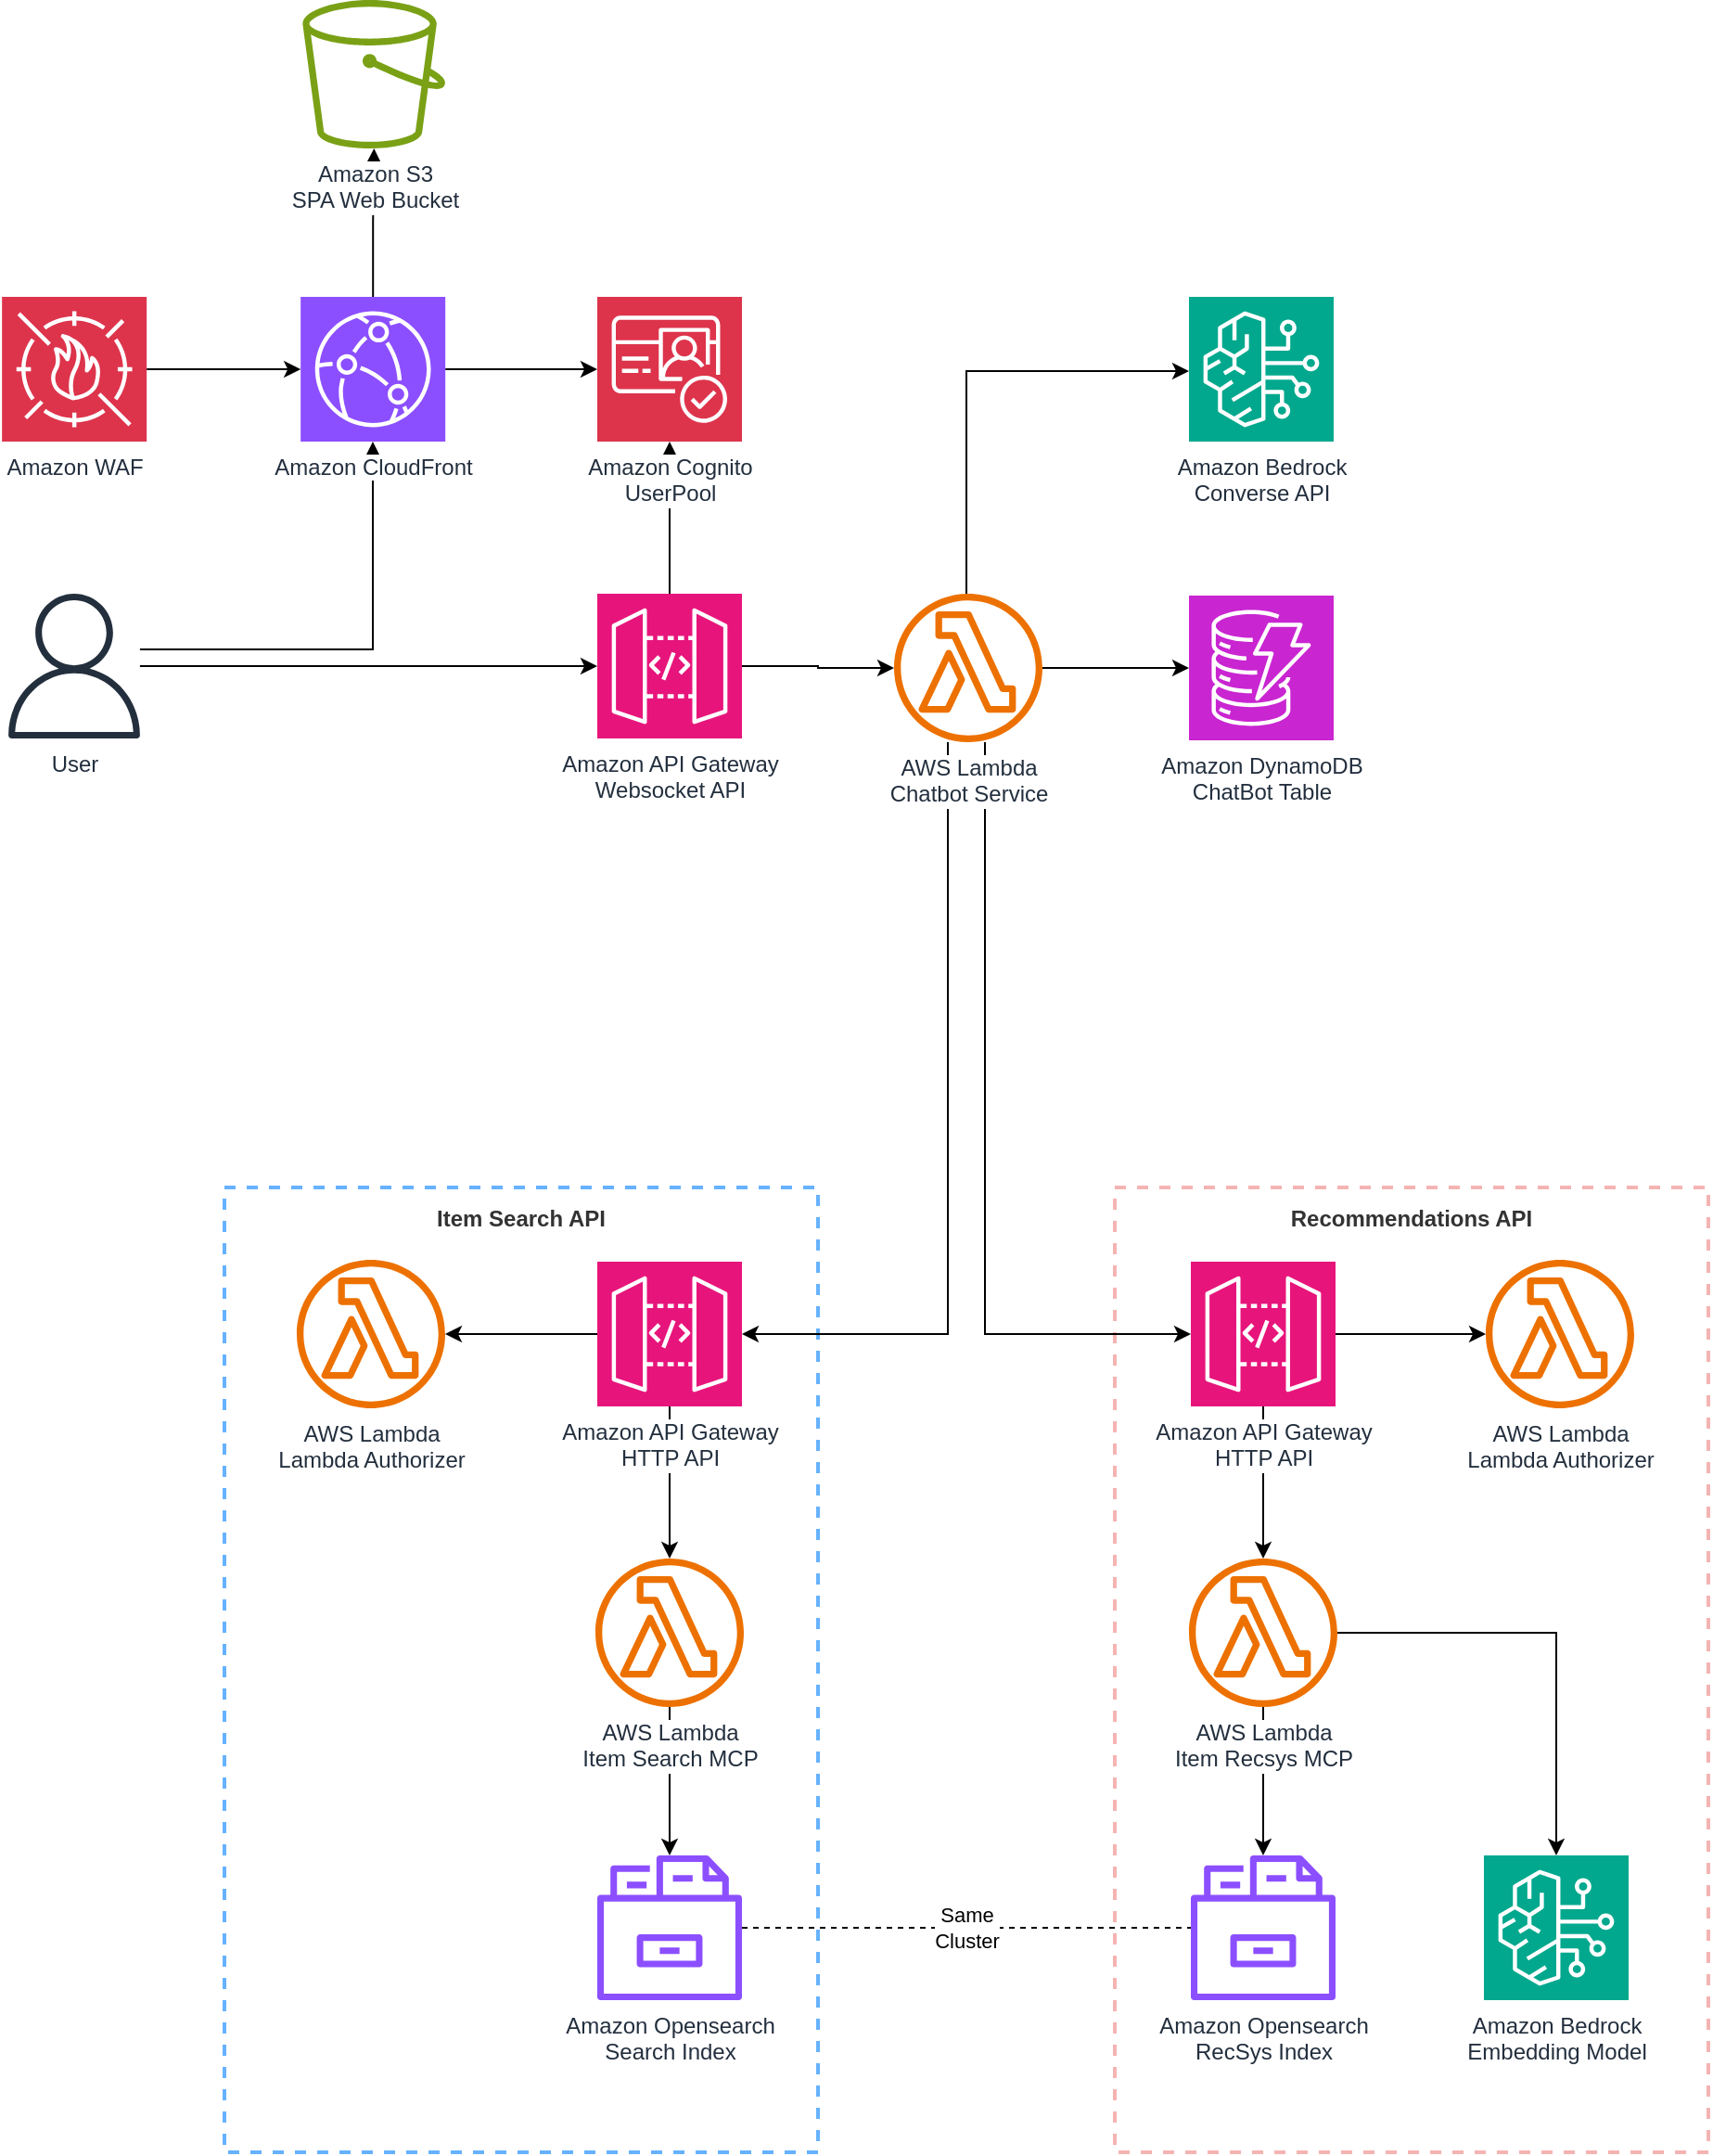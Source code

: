 <mxfile version="26.2.2" pages="2">
  <diagram name="serverless" id="wtxiz8nrKSm240LwYTof">
    <mxGraphModel dx="2947" dy="1108" grid="1" gridSize="10" guides="1" tooltips="1" connect="1" arrows="1" fold="1" page="1" pageScale="1" pageWidth="850" pageHeight="1100" math="0" shadow="0">
      <root>
        <mxCell id="0" />
        <mxCell id="1" parent="0" />
        <mxCell id="PsaITgbuVJGiTN4fDYda-17" value="&lt;div&gt;&lt;span style=&quot;background-color: transparent; color: light-dark(rgb(51, 51, 51), rgb(193, 193, 193));&quot;&gt;Item Search API&lt;/span&gt;&lt;/div&gt;" style="outlineConnect=0;html=1;whiteSpace=wrap;fontSize=12;fontStyle=1;strokeColor=#66B2FF;fillColor=none;verticalAlign=top;align=center;fontColor=#333333;dashed=1;spacingTop=3;labelBackgroundColor=none;labelBorderColor=none;textShadow=0;strokeWidth=2;" vertex="1" parent="1">
          <mxGeometry y="680" width="320" height="520" as="geometry" />
        </mxCell>
        <mxCell id="PsaITgbuVJGiTN4fDYda-18" value="Amazon Bedrock&lt;div&gt;Converse API&lt;/div&gt;" style="sketch=0;points=[[0,0,0],[0.25,0,0],[0.5,0,0],[0.75,0,0],[1,0,0],[0,1,0],[0.25,1,0],[0.5,1,0],[0.75,1,0],[1,1,0],[0,0.25,0],[0,0.5,0],[0,0.75,0],[1,0.25,0],[1,0.5,0],[1,0.75,0]];outlineConnect=0;fontColor=#232F3E;fillColor=#01A88D;strokeColor=#ffffff;dashed=0;verticalLabelPosition=bottom;verticalAlign=top;align=center;html=1;fontSize=12;fontStyle=0;aspect=fixed;shape=mxgraph.aws4.resourceIcon;resIcon=mxgraph.aws4.bedrock;labelBackgroundColor=default;" vertex="1" parent="1">
          <mxGeometry x="520" y="200" width="78" height="78" as="geometry" />
        </mxCell>
        <mxCell id="PsaITgbuVJGiTN4fDYda-26" value="" style="edgeStyle=orthogonalEdgeStyle;rounded=0;orthogonalLoop=1;jettySize=auto;html=1;" edge="1" parent="1" source="PsaITgbuVJGiTN4fDYda-28" target="PsaITgbuVJGiTN4fDYda-30">
          <mxGeometry relative="1" as="geometry" />
        </mxCell>
        <mxCell id="PsaITgbuVJGiTN4fDYda-27" value="" style="edgeStyle=orthogonalEdgeStyle;rounded=0;orthogonalLoop=1;jettySize=auto;html=1;" edge="1" parent="1" source="PsaITgbuVJGiTN4fDYda-28" target="PsaITgbuVJGiTN4fDYda-46">
          <mxGeometry relative="1" as="geometry">
            <mxPoint x="120" y="759" as="targetPoint" />
          </mxGeometry>
        </mxCell>
        <mxCell id="PsaITgbuVJGiTN4fDYda-28" value="Amazon API Gateway&lt;div&gt;HTTP API&lt;/div&gt;" style="sketch=0;points=[[0,0,0],[0.25,0,0],[0.5,0,0],[0.75,0,0],[1,0,0],[0,1,0],[0.25,1,0],[0.5,1,0],[0.75,1,0],[1,1,0],[0,0.25,0],[0,0.5,0],[0,0.75,0],[1,0.25,0],[1,0.5,0],[1,0.75,0]];outlineConnect=0;fontColor=#232F3E;fillColor=#E7157B;strokeColor=#ffffff;dashed=0;verticalLabelPosition=bottom;verticalAlign=top;align=center;html=1;fontSize=12;fontStyle=0;aspect=fixed;shape=mxgraph.aws4.resourceIcon;resIcon=mxgraph.aws4.api_gateway;labelBackgroundColor=default;" vertex="1" parent="1">
          <mxGeometry x="201" y="720" width="78" height="78" as="geometry" />
        </mxCell>
        <mxCell id="PsaITgbuVJGiTN4fDYda-29" value="" style="edgeStyle=orthogonalEdgeStyle;rounded=0;orthogonalLoop=1;jettySize=auto;html=1;" edge="1" parent="1" source="PsaITgbuVJGiTN4fDYda-30" target="PsaITgbuVJGiTN4fDYda-45">
          <mxGeometry relative="1" as="geometry">
            <mxPoint x="240" y="1040" as="targetPoint" />
          </mxGeometry>
        </mxCell>
        <mxCell id="PsaITgbuVJGiTN4fDYda-30" value="AWS Lambda&lt;div&gt;Item Search MCP&lt;/div&gt;" style="sketch=0;outlineConnect=0;fontColor=#232F3E;gradientColor=none;fillColor=#ED7100;strokeColor=none;dashed=0;verticalLabelPosition=bottom;verticalAlign=top;align=center;html=1;fontSize=12;fontStyle=0;aspect=fixed;pointerEvents=1;shape=mxgraph.aws4.lambda_function;labelBackgroundColor=default;labelBorderColor=none;" vertex="1" parent="1">
          <mxGeometry x="200" y="880" width="80" height="80" as="geometry" />
        </mxCell>
        <mxCell id="PsaITgbuVJGiTN4fDYda-35" value="Recommendations API" style="outlineConnect=0;html=1;whiteSpace=wrap;fontSize=12;fontStyle=1;verticalAlign=top;align=center;dashed=1;spacingTop=3;labelBackgroundColor=none;labelBorderColor=none;textShadow=0;fillColor=none;strokeWidth=2;fillStyle=auto;fontColor=#333333;strokeColor=#EA6B66;opacity=50;" vertex="1" parent="1">
          <mxGeometry x="480" y="680" width="320" height="520" as="geometry" />
        </mxCell>
        <mxCell id="PsaITgbuVJGiTN4fDYda-36" value="Amazon Opensearch&lt;div&gt;RecSys Index&lt;/div&gt;" style="sketch=0;outlineConnect=0;fontColor=#232F3E;gradientColor=none;fillColor=#8C4FFF;strokeColor=none;dashed=0;verticalLabelPosition=bottom;verticalAlign=top;align=center;html=1;fontSize=12;fontStyle=0;aspect=fixed;pointerEvents=1;shape=mxgraph.aws4.opensearch_service_index;labelBackgroundColor=default;" vertex="1" parent="1">
          <mxGeometry x="521" y="1040" width="78" height="78" as="geometry" />
        </mxCell>
        <mxCell id="PsaITgbuVJGiTN4fDYda-37" value="" style="edgeStyle=orthogonalEdgeStyle;rounded=0;orthogonalLoop=1;jettySize=auto;html=1;" edge="1" parent="1" source="PsaITgbuVJGiTN4fDYda-39" target="PsaITgbuVJGiTN4fDYda-42">
          <mxGeometry relative="1" as="geometry" />
        </mxCell>
        <mxCell id="PsaITgbuVJGiTN4fDYda-38" value="" style="edgeStyle=orthogonalEdgeStyle;rounded=0;orthogonalLoop=1;jettySize=auto;html=1;" edge="1" parent="1" source="PsaITgbuVJGiTN4fDYda-39" target="PsaITgbuVJGiTN4fDYda-47">
          <mxGeometry relative="1" as="geometry">
            <mxPoint x="679" y="759" as="targetPoint" />
          </mxGeometry>
        </mxCell>
        <mxCell id="PsaITgbuVJGiTN4fDYda-39" value="Amazon API Gateway&lt;div&gt;HTTP API&lt;/div&gt;" style="sketch=0;points=[[0,0,0],[0.25,0,0],[0.5,0,0],[0.75,0,0],[1,0,0],[0,1,0],[0.25,1,0],[0.5,1,0],[0.75,1,0],[1,1,0],[0,0.25,0],[0,0.5,0],[0,0.75,0],[1,0.25,0],[1,0.5,0],[1,0.75,0]];outlineConnect=0;fontColor=#232F3E;fillColor=#E7157B;strokeColor=#ffffff;dashed=0;verticalLabelPosition=bottom;verticalAlign=top;align=center;html=1;fontSize=12;fontStyle=0;aspect=fixed;shape=mxgraph.aws4.resourceIcon;resIcon=mxgraph.aws4.api_gateway;labelBackgroundColor=default;" vertex="1" parent="1">
          <mxGeometry x="521" y="720" width="78" height="78" as="geometry" />
        </mxCell>
        <mxCell id="PsaITgbuVJGiTN4fDYda-40" value="" style="edgeStyle=orthogonalEdgeStyle;rounded=0;orthogonalLoop=1;jettySize=auto;html=1;" edge="1" parent="1" source="PsaITgbuVJGiTN4fDYda-42" target="PsaITgbuVJGiTN4fDYda-36">
          <mxGeometry relative="1" as="geometry" />
        </mxCell>
        <mxCell id="PsaITgbuVJGiTN4fDYda-41" value="" style="edgeStyle=orthogonalEdgeStyle;rounded=0;orthogonalLoop=1;jettySize=auto;html=1;" edge="1" parent="1" source="PsaITgbuVJGiTN4fDYda-42" target="PsaITgbuVJGiTN4fDYda-43">
          <mxGeometry relative="1" as="geometry" />
        </mxCell>
        <mxCell id="PsaITgbuVJGiTN4fDYda-42" value="AWS Lambda&lt;div&gt;Item Recsys MCP&lt;/div&gt;" style="sketch=0;outlineConnect=0;fontColor=#232F3E;gradientColor=none;fillColor=#ED7100;strokeColor=none;dashed=0;verticalLabelPosition=bottom;verticalAlign=top;align=center;html=1;fontSize=12;fontStyle=0;aspect=fixed;pointerEvents=1;shape=mxgraph.aws4.lambda_function;labelBackgroundColor=default;labelBorderColor=none;" vertex="1" parent="1">
          <mxGeometry x="520" y="880" width="80" height="80" as="geometry" />
        </mxCell>
        <mxCell id="PsaITgbuVJGiTN4fDYda-43" value="Amazon Bedrock&lt;div&gt;Embedding Model&lt;/div&gt;" style="sketch=0;points=[[0,0,0],[0.25,0,0],[0.5,0,0],[0.75,0,0],[1,0,0],[0,1,0],[0.25,1,0],[0.5,1,0],[0.75,1,0],[1,1,0],[0,0.25,0],[0,0.5,0],[0,0.75,0],[1,0.25,0],[1,0.5,0],[1,0.75,0]];outlineConnect=0;fontColor=#232F3E;fillColor=#01A88D;strokeColor=#ffffff;dashed=0;verticalLabelPosition=bottom;verticalAlign=top;align=center;html=1;fontSize=12;fontStyle=0;aspect=fixed;shape=mxgraph.aws4.resourceIcon;resIcon=mxgraph.aws4.bedrock;labelBackgroundColor=default;" vertex="1" parent="1">
          <mxGeometry x="679" y="1040" width="78" height="78" as="geometry" />
        </mxCell>
        <mxCell id="PsaITgbuVJGiTN4fDYda-64" value="Same&lt;div&gt;Cluster&lt;/div&gt;" style="edgeStyle=orthogonalEdgeStyle;rounded=0;orthogonalLoop=1;jettySize=auto;html=1;endArrow=none;startFill=0;dashed=1;" edge="1" parent="1" source="PsaITgbuVJGiTN4fDYda-45" target="PsaITgbuVJGiTN4fDYda-36">
          <mxGeometry relative="1" as="geometry" />
        </mxCell>
        <mxCell id="PsaITgbuVJGiTN4fDYda-45" value="Amazon Opensearch&lt;div&gt;Search Index&lt;/div&gt;" style="sketch=0;outlineConnect=0;fontColor=#232F3E;gradientColor=none;fillColor=#8C4FFF;strokeColor=none;dashed=0;verticalLabelPosition=bottom;verticalAlign=top;align=center;html=1;fontSize=12;fontStyle=0;aspect=fixed;pointerEvents=1;shape=mxgraph.aws4.opensearch_service_index;labelBackgroundColor=default;" vertex="1" parent="1">
          <mxGeometry x="201" y="1040" width="78" height="78" as="geometry" />
        </mxCell>
        <mxCell id="PsaITgbuVJGiTN4fDYda-46" value="AWS Lambda&lt;div&gt;Lambda Authorizer&lt;/div&gt;" style="sketch=0;outlineConnect=0;fontColor=#232F3E;gradientColor=none;fillColor=#ED7100;strokeColor=none;dashed=0;verticalLabelPosition=bottom;verticalAlign=top;align=center;html=1;fontSize=12;fontStyle=0;aspect=fixed;pointerEvents=1;shape=mxgraph.aws4.lambda_function;labelBackgroundColor=default;labelBorderColor=none;" vertex="1" parent="1">
          <mxGeometry x="39" y="719" width="80" height="80" as="geometry" />
        </mxCell>
        <mxCell id="PsaITgbuVJGiTN4fDYda-47" value="AWS Lambda&lt;div&gt;Lambda Authorizer&lt;/div&gt;" style="sketch=0;outlineConnect=0;fontColor=#232F3E;gradientColor=none;fillColor=#ED7100;strokeColor=none;dashed=0;verticalLabelPosition=bottom;verticalAlign=top;align=center;html=1;fontSize=12;fontStyle=0;aspect=fixed;pointerEvents=1;shape=mxgraph.aws4.lambda_function;labelBackgroundColor=default;labelBorderColor=none;" vertex="1" parent="1">
          <mxGeometry x="680" y="719" width="80" height="80" as="geometry" />
        </mxCell>
        <mxCell id="PsaITgbuVJGiTN4fDYda-73" style="edgeStyle=orthogonalEdgeStyle;rounded=0;orthogonalLoop=1;jettySize=auto;html=1;" edge="1" parent="1" source="PsaITgbuVJGiTN4fDYda-93" target="PsaITgbuVJGiTN4fDYda-39">
          <mxGeometry relative="1" as="geometry">
            <mxPoint x="400" y="439" as="sourcePoint" />
            <Array as="points">
              <mxPoint x="410" y="759" />
            </Array>
          </mxGeometry>
        </mxCell>
        <mxCell id="PsaITgbuVJGiTN4fDYda-74" style="edgeStyle=orthogonalEdgeStyle;rounded=0;orthogonalLoop=1;jettySize=auto;html=1;" edge="1" parent="1" source="PsaITgbuVJGiTN4fDYda-93" target="PsaITgbuVJGiTN4fDYda-28">
          <mxGeometry relative="1" as="geometry">
            <mxPoint x="390" y="439" as="sourcePoint" />
            <Array as="points">
              <mxPoint x="390" y="759" />
            </Array>
          </mxGeometry>
        </mxCell>
        <mxCell id="PsaITgbuVJGiTN4fDYda-53" value="" style="edgeStyle=orthogonalEdgeStyle;rounded=0;orthogonalLoop=1;jettySize=auto;html=1;" edge="1" parent="1" source="PsaITgbuVJGiTN4fDYda-55" target="PsaITgbuVJGiTN4fDYda-56">
          <mxGeometry relative="1" as="geometry" />
        </mxCell>
        <mxCell id="PsaITgbuVJGiTN4fDYda-94" value="" style="edgeStyle=orthogonalEdgeStyle;rounded=0;orthogonalLoop=1;jettySize=auto;html=1;" edge="1" parent="1" source="PsaITgbuVJGiTN4fDYda-55" target="PsaITgbuVJGiTN4fDYda-93">
          <mxGeometry relative="1" as="geometry" />
        </mxCell>
        <mxCell id="PsaITgbuVJGiTN4fDYda-55" value="Amazon API Gateway&lt;div&gt;Websocket API&lt;/div&gt;" style="sketch=0;points=[[0,0,0],[0.25,0,0],[0.5,0,0],[0.75,0,0],[1,0,0],[0,1,0],[0.25,1,0],[0.5,1,0],[0.75,1,0],[1,1,0],[0,0.25,0],[0,0.5,0],[0,0.75,0],[1,0.25,0],[1,0.5,0],[1,0.75,0]];outlineConnect=0;fontColor=#232F3E;fillColor=#E7157B;strokeColor=#ffffff;dashed=0;verticalLabelPosition=bottom;verticalAlign=top;align=center;html=1;fontSize=12;fontStyle=0;aspect=fixed;shape=mxgraph.aws4.resourceIcon;resIcon=mxgraph.aws4.api_gateway;labelBackgroundColor=default;" vertex="1" parent="1">
          <mxGeometry x="201" y="360" width="78" height="78" as="geometry" />
        </mxCell>
        <mxCell id="PsaITgbuVJGiTN4fDYda-56" value="Amazon Cognito&lt;div&gt;UserPool&lt;/div&gt;" style="sketch=0;points=[[0,0,0],[0.25,0,0],[0.5,0,0],[0.75,0,0],[1,0,0],[0,1,0],[0.25,1,0],[0.5,1,0],[0.75,1,0],[1,1,0],[0,0.25,0],[0,0.5,0],[0,0.75,0],[1,0.25,0],[1,0.5,0],[1,0.75,0]];outlineConnect=0;fontColor=#232F3E;fillColor=#DD344C;strokeColor=#ffffff;dashed=0;verticalLabelPosition=bottom;verticalAlign=top;align=center;html=1;fontSize=12;fontStyle=0;aspect=fixed;shape=mxgraph.aws4.resourceIcon;resIcon=mxgraph.aws4.cognito;labelBackgroundColor=default;" vertex="1" parent="1">
          <mxGeometry x="201" y="200" width="78" height="78" as="geometry" />
        </mxCell>
        <mxCell id="PsaITgbuVJGiTN4fDYda-72" value="" style="edgeStyle=orthogonalEdgeStyle;rounded=0;orthogonalLoop=1;jettySize=auto;html=1;" edge="1" parent="1" source="PsaITgbuVJGiTN4fDYda-71">
          <mxGeometry relative="1" as="geometry">
            <mxPoint x="-80" y="439" as="targetPoint" />
          </mxGeometry>
        </mxCell>
        <mxCell id="PsaITgbuVJGiTN4fDYda-89" value="" style="edgeStyle=orthogonalEdgeStyle;rounded=0;orthogonalLoop=1;jettySize=auto;html=1;" edge="1" parent="1" source="PsaITgbuVJGiTN4fDYda-87" target="PsaITgbuVJGiTN4fDYda-102">
          <mxGeometry relative="1" as="geometry">
            <mxPoint x="241.08" y="278" as="targetPoint" />
          </mxGeometry>
        </mxCell>
        <mxCell id="PsaITgbuVJGiTN4fDYda-96" style="edgeStyle=orthogonalEdgeStyle;rounded=0;orthogonalLoop=1;jettySize=auto;html=1;" edge="1" parent="1" source="PsaITgbuVJGiTN4fDYda-93" target="PsaITgbuVJGiTN4fDYda-95">
          <mxGeometry relative="1" as="geometry" />
        </mxCell>
        <mxCell id="PsaITgbuVJGiTN4fDYda-97" style="edgeStyle=orthogonalEdgeStyle;rounded=0;orthogonalLoop=1;jettySize=auto;html=1;" edge="1" parent="1" source="PsaITgbuVJGiTN4fDYda-93" target="PsaITgbuVJGiTN4fDYda-18">
          <mxGeometry relative="1" as="geometry">
            <Array as="points">
              <mxPoint x="400" y="240" />
            </Array>
          </mxGeometry>
        </mxCell>
        <mxCell id="PsaITgbuVJGiTN4fDYda-93" value="AWS Lambda&lt;div&gt;Chatbot Service&lt;/div&gt;" style="sketch=0;outlineConnect=0;fontColor=#232F3E;gradientColor=none;fillColor=#ED7100;strokeColor=none;dashed=0;verticalLabelPosition=bottom;verticalAlign=top;align=center;html=1;fontSize=12;fontStyle=0;aspect=fixed;pointerEvents=1;shape=mxgraph.aws4.lambda_function;labelBackgroundColor=default;labelBorderColor=none;" vertex="1" parent="1">
          <mxGeometry x="361" y="360" width="80" height="80" as="geometry" />
        </mxCell>
        <mxCell id="PsaITgbuVJGiTN4fDYda-95" value="Amazon DynamoDB&lt;div&gt;ChatBot Table&lt;/div&gt;" style="sketch=0;points=[[0,0,0],[0.25,0,0],[0.5,0,0],[0.75,0,0],[1,0,0],[0,1,0],[0.25,1,0],[0.5,1,0],[0.75,1,0],[1,1,0],[0,0.25,0],[0,0.5,0],[0,0.75,0],[1,0.25,0],[1,0.5,0],[1,0.75,0]];outlineConnect=0;fontColor=#232F3E;fillColor=#C925D1;strokeColor=#ffffff;dashed=0;verticalLabelPosition=bottom;verticalAlign=top;align=center;html=1;fontSize=12;fontStyle=0;aspect=fixed;shape=mxgraph.aws4.resourceIcon;resIcon=mxgraph.aws4.dynamodb;labelBackgroundColor=default;" vertex="1" parent="1">
          <mxGeometry x="520" y="361" width="78" height="78" as="geometry" />
        </mxCell>
        <mxCell id="PsaITgbuVJGiTN4fDYda-102" value="Amazon S3&lt;div&gt;SPA Web Bucket&lt;/div&gt;" style="sketch=0;outlineConnect=0;fontColor=#232F3E;gradientColor=none;fillColor=#7AA116;strokeColor=none;dashed=0;verticalLabelPosition=bottom;verticalAlign=top;align=center;html=1;fontSize=12;fontStyle=0;aspect=fixed;pointerEvents=1;shape=mxgraph.aws4.bucket;labelBackgroundColor=default;" vertex="1" parent="1">
          <mxGeometry x="42.16" y="40" width="76.92" height="80" as="geometry" />
        </mxCell>
        <mxCell id="PsaITgbuVJGiTN4fDYda-115" value="" style="edgeStyle=orthogonalEdgeStyle;rounded=0;orthogonalLoop=1;jettySize=auto;html=1;" edge="1" parent="1" source="PsaITgbuVJGiTN4fDYda-108" target="PsaITgbuVJGiTN4fDYda-87">
          <mxGeometry relative="1" as="geometry">
            <Array as="points">
              <mxPoint x="80" y="390" />
            </Array>
          </mxGeometry>
        </mxCell>
        <mxCell id="PsaITgbuVJGiTN4fDYda-116" style="edgeStyle=orthogonalEdgeStyle;rounded=0;orthogonalLoop=1;jettySize=auto;html=1;" edge="1" parent="1" source="PsaITgbuVJGiTN4fDYda-108" target="PsaITgbuVJGiTN4fDYda-55">
          <mxGeometry relative="1" as="geometry" />
        </mxCell>
        <mxCell id="PsaITgbuVJGiTN4fDYda-108" value="&lt;div&gt;User&lt;/div&gt;" style="sketch=0;outlineConnect=0;fontColor=#232F3E;gradientColor=none;fillColor=#232F3D;strokeColor=none;dashed=0;verticalLabelPosition=bottom;verticalAlign=top;align=center;html=1;fontSize=12;fontStyle=0;aspect=fixed;pointerEvents=1;shape=mxgraph.aws4.user;" vertex="1" parent="1">
          <mxGeometry x="-120" y="360" width="78" height="78" as="geometry" />
        </mxCell>
        <mxCell id="PsaITgbuVJGiTN4fDYda-111" value="" style="edgeStyle=orthogonalEdgeStyle;rounded=0;orthogonalLoop=1;jettySize=auto;html=1;" edge="1" parent="1" source="PsaITgbuVJGiTN4fDYda-109" target="PsaITgbuVJGiTN4fDYda-87">
          <mxGeometry relative="1" as="geometry" />
        </mxCell>
        <mxCell id="PsaITgbuVJGiTN4fDYda-109" value="Amazon WAF" style="sketch=0;points=[[0,0,0],[0.25,0,0],[0.5,0,0],[0.75,0,0],[1,0,0],[0,1,0],[0.25,1,0],[0.5,1,0],[0.75,1,0],[1,1,0],[0,0.25,0],[0,0.5,0],[0,0.75,0],[1,0.25,0],[1,0.5,0],[1,0.75,0]];outlineConnect=0;fontColor=#232F3E;fillColor=#DD344C;strokeColor=#ffffff;dashed=0;verticalLabelPosition=bottom;verticalAlign=top;align=center;html=1;fontSize=12;fontStyle=0;aspect=fixed;shape=mxgraph.aws4.resourceIcon;resIcon=mxgraph.aws4.waf;labelBackgroundColor=default;" vertex="1" parent="1">
          <mxGeometry x="-119.92" y="200" width="78" height="78" as="geometry" />
        </mxCell>
        <mxCell id="lAuxK_4ZSOnrTUJFppb9-1" value="" style="edgeStyle=orthogonalEdgeStyle;rounded=0;orthogonalLoop=1;jettySize=auto;html=1;" edge="1" parent="1" source="PsaITgbuVJGiTN4fDYda-87" target="PsaITgbuVJGiTN4fDYda-56">
          <mxGeometry relative="1" as="geometry" />
        </mxCell>
        <mxCell id="PsaITgbuVJGiTN4fDYda-87" value="Amazon CloudFront" style="sketch=0;points=[[0,0,0],[0.25,0,0],[0.5,0,0],[0.75,0,0],[1,0,0],[0,1,0],[0.25,1,0],[0.5,1,0],[0.75,1,0],[1,1,0],[0,0.25,0],[0,0.5,0],[0,0.75,0],[1,0.25,0],[1,0.5,0],[1,0.75,0]];outlineConnect=0;fontColor=#232F3E;fillColor=#8C4FFF;strokeColor=#ffffff;dashed=0;verticalLabelPosition=bottom;verticalAlign=top;align=center;html=1;fontSize=12;fontStyle=0;aspect=fixed;shape=mxgraph.aws4.resourceIcon;resIcon=mxgraph.aws4.cloudfront;labelBackgroundColor=default;" vertex="1" parent="1">
          <mxGeometry x="41.08" y="200" width="78" height="78" as="geometry" />
        </mxCell>
      </root>
    </mxGraphModel>
  </diagram>
  <diagram id="tR-Rt3LG2o3J_GeX6hOp" name="ecs">
    <mxGraphModel dx="3157" dy="1219" grid="1" gridSize="10" guides="1" tooltips="1" connect="1" arrows="1" fold="1" page="1" pageScale="1" pageWidth="850" pageHeight="1100" math="0" shadow="0">
      <root>
        <mxCell id="0" />
        <mxCell id="1" parent="0" />
        <mxCell id="dqAGW3o-AUJ9RqKoSlo4-1" value="&lt;div&gt;&lt;span style=&quot;background-color: transparent; color: light-dark(rgb(51, 51, 51), rgb(193, 193, 193));&quot;&gt;Item Search API&lt;/span&gt;&lt;/div&gt;" style="outlineConnect=0;html=1;whiteSpace=wrap;fontSize=12;fontStyle=1;strokeColor=#66B2FF;fillColor=none;verticalAlign=top;align=center;fontColor=#333333;dashed=1;spacingTop=3;labelBackgroundColor=none;labelBorderColor=none;textShadow=0;strokeWidth=2;" vertex="1" parent="1">
          <mxGeometry y="760" width="320" height="520" as="geometry" />
        </mxCell>
        <mxCell id="dqAGW3o-AUJ9RqKoSlo4-2" value="Amazon Bedrock&lt;div&gt;Converse API&lt;/div&gt;" style="sketch=0;points=[[0,0,0],[0.25,0,0],[0.5,0,0],[0.75,0,0],[1,0,0],[0,1,0],[0.25,1,0],[0.5,1,0],[0.75,1,0],[1,1,0],[0,0.25,0],[0,0.5,0],[0,0.75,0],[1,0.25,0],[1,0.5,0],[1,0.75,0]];outlineConnect=0;fontColor=#232F3E;fillColor=#01A88D;strokeColor=#ffffff;dashed=0;verticalLabelPosition=bottom;verticalAlign=top;align=center;html=1;fontSize=12;fontStyle=0;aspect=fixed;shape=mxgraph.aws4.resourceIcon;resIcon=mxgraph.aws4.bedrock;labelBackgroundColor=default;" vertex="1" parent="1">
          <mxGeometry x="521" y="320" width="78" height="78" as="geometry" />
        </mxCell>
        <mxCell id="dqAGW3o-AUJ9RqKoSlo4-3" value="" style="edgeStyle=orthogonalEdgeStyle;rounded=0;orthogonalLoop=1;jettySize=auto;html=1;" edge="1" parent="1" source="dqAGW3o-AUJ9RqKoSlo4-5" target="dqAGW3o-AUJ9RqKoSlo4-7">
          <mxGeometry relative="1" as="geometry" />
        </mxCell>
        <mxCell id="dqAGW3o-AUJ9RqKoSlo4-4" value="" style="edgeStyle=orthogonalEdgeStyle;rounded=0;orthogonalLoop=1;jettySize=auto;html=1;" edge="1" parent="1" source="dqAGW3o-AUJ9RqKoSlo4-5" target="dqAGW3o-AUJ9RqKoSlo4-19">
          <mxGeometry relative="1" as="geometry">
            <mxPoint x="120" y="839" as="targetPoint" />
          </mxGeometry>
        </mxCell>
        <mxCell id="dqAGW3o-AUJ9RqKoSlo4-5" value="Amazon API Gateway&lt;div&gt;HTTP API&lt;/div&gt;" style="sketch=0;points=[[0,0,0],[0.25,0,0],[0.5,0,0],[0.75,0,0],[1,0,0],[0,1,0],[0.25,1,0],[0.5,1,0],[0.75,1,0],[1,1,0],[0,0.25,0],[0,0.5,0],[0,0.75,0],[1,0.25,0],[1,0.5,0],[1,0.75,0]];outlineConnect=0;fontColor=#232F3E;fillColor=#E7157B;strokeColor=#ffffff;dashed=0;verticalLabelPosition=bottom;verticalAlign=top;align=center;html=1;fontSize=12;fontStyle=0;aspect=fixed;shape=mxgraph.aws4.resourceIcon;resIcon=mxgraph.aws4.api_gateway;labelBackgroundColor=default;" vertex="1" parent="1">
          <mxGeometry x="201" y="800" width="78" height="78" as="geometry" />
        </mxCell>
        <mxCell id="dqAGW3o-AUJ9RqKoSlo4-6" value="" style="edgeStyle=orthogonalEdgeStyle;rounded=0;orthogonalLoop=1;jettySize=auto;html=1;" edge="1" parent="1" source="dqAGW3o-AUJ9RqKoSlo4-7" target="dqAGW3o-AUJ9RqKoSlo4-18">
          <mxGeometry relative="1" as="geometry">
            <mxPoint x="240" y="1120" as="targetPoint" />
          </mxGeometry>
        </mxCell>
        <mxCell id="dqAGW3o-AUJ9RqKoSlo4-7" value="AWS Lambda&lt;div&gt;Item Search MCP&lt;/div&gt;" style="sketch=0;outlineConnect=0;fontColor=#232F3E;gradientColor=none;fillColor=#ED7100;strokeColor=none;dashed=0;verticalLabelPosition=bottom;verticalAlign=top;align=center;html=1;fontSize=12;fontStyle=0;aspect=fixed;pointerEvents=1;shape=mxgraph.aws4.lambda_function;labelBackgroundColor=default;labelBorderColor=none;" vertex="1" parent="1">
          <mxGeometry x="200" y="960" width="80" height="80" as="geometry" />
        </mxCell>
        <mxCell id="dqAGW3o-AUJ9RqKoSlo4-8" value="Recommendations API" style="outlineConnect=0;html=1;whiteSpace=wrap;fontSize=12;fontStyle=1;verticalAlign=top;align=center;dashed=1;spacingTop=3;labelBackgroundColor=none;labelBorderColor=none;textShadow=0;fillColor=none;strokeWidth=2;fillStyle=auto;fontColor=#333333;strokeColor=#EA6B66;opacity=50;" vertex="1" parent="1">
          <mxGeometry x="480" y="760" width="320" height="520" as="geometry" />
        </mxCell>
        <mxCell id="dqAGW3o-AUJ9RqKoSlo4-9" value="Amazon Opensearch&lt;div&gt;RecSys Index&lt;/div&gt;" style="sketch=0;outlineConnect=0;fontColor=#232F3E;gradientColor=none;fillColor=#8C4FFF;strokeColor=none;dashed=0;verticalLabelPosition=bottom;verticalAlign=top;align=center;html=1;fontSize=12;fontStyle=0;aspect=fixed;pointerEvents=1;shape=mxgraph.aws4.opensearch_service_index;labelBackgroundColor=default;" vertex="1" parent="1">
          <mxGeometry x="521" y="1120" width="78" height="78" as="geometry" />
        </mxCell>
        <mxCell id="dqAGW3o-AUJ9RqKoSlo4-10" value="" style="edgeStyle=orthogonalEdgeStyle;rounded=0;orthogonalLoop=1;jettySize=auto;html=1;" edge="1" parent="1" source="dqAGW3o-AUJ9RqKoSlo4-12" target="dqAGW3o-AUJ9RqKoSlo4-15">
          <mxGeometry relative="1" as="geometry" />
        </mxCell>
        <mxCell id="dqAGW3o-AUJ9RqKoSlo4-11" value="" style="edgeStyle=orthogonalEdgeStyle;rounded=0;orthogonalLoop=1;jettySize=auto;html=1;" edge="1" parent="1" source="dqAGW3o-AUJ9RqKoSlo4-12" target="dqAGW3o-AUJ9RqKoSlo4-20">
          <mxGeometry relative="1" as="geometry">
            <mxPoint x="679" y="839" as="targetPoint" />
          </mxGeometry>
        </mxCell>
        <mxCell id="dqAGW3o-AUJ9RqKoSlo4-12" value="Amazon API Gateway&lt;div&gt;HTTP API&lt;/div&gt;" style="sketch=0;points=[[0,0,0],[0.25,0,0],[0.5,0,0],[0.75,0,0],[1,0,0],[0,1,0],[0.25,1,0],[0.5,1,0],[0.75,1,0],[1,1,0],[0,0.25,0],[0,0.5,0],[0,0.75,0],[1,0.25,0],[1,0.5,0],[1,0.75,0]];outlineConnect=0;fontColor=#232F3E;fillColor=#E7157B;strokeColor=#ffffff;dashed=0;verticalLabelPosition=bottom;verticalAlign=top;align=center;html=1;fontSize=12;fontStyle=0;aspect=fixed;shape=mxgraph.aws4.resourceIcon;resIcon=mxgraph.aws4.api_gateway;labelBackgroundColor=default;" vertex="1" parent="1">
          <mxGeometry x="521" y="800" width="78" height="78" as="geometry" />
        </mxCell>
        <mxCell id="dqAGW3o-AUJ9RqKoSlo4-13" value="" style="edgeStyle=orthogonalEdgeStyle;rounded=0;orthogonalLoop=1;jettySize=auto;html=1;" edge="1" parent="1" source="dqAGW3o-AUJ9RqKoSlo4-15" target="dqAGW3o-AUJ9RqKoSlo4-9">
          <mxGeometry relative="1" as="geometry" />
        </mxCell>
        <mxCell id="dqAGW3o-AUJ9RqKoSlo4-14" value="" style="edgeStyle=orthogonalEdgeStyle;rounded=0;orthogonalLoop=1;jettySize=auto;html=1;" edge="1" parent="1" source="dqAGW3o-AUJ9RqKoSlo4-15" target="dqAGW3o-AUJ9RqKoSlo4-16">
          <mxGeometry relative="1" as="geometry" />
        </mxCell>
        <mxCell id="dqAGW3o-AUJ9RqKoSlo4-15" value="AWS Lambda&lt;div&gt;Item Recsys MCP&lt;/div&gt;" style="sketch=0;outlineConnect=0;fontColor=#232F3E;gradientColor=none;fillColor=#ED7100;strokeColor=none;dashed=0;verticalLabelPosition=bottom;verticalAlign=top;align=center;html=1;fontSize=12;fontStyle=0;aspect=fixed;pointerEvents=1;shape=mxgraph.aws4.lambda_function;labelBackgroundColor=default;labelBorderColor=none;" vertex="1" parent="1">
          <mxGeometry x="520" y="960" width="80" height="80" as="geometry" />
        </mxCell>
        <mxCell id="dqAGW3o-AUJ9RqKoSlo4-16" value="Amazon Bedrock&lt;div&gt;Embedding Model&lt;/div&gt;" style="sketch=0;points=[[0,0,0],[0.25,0,0],[0.5,0,0],[0.75,0,0],[1,0,0],[0,1,0],[0.25,1,0],[0.5,1,0],[0.75,1,0],[1,1,0],[0,0.25,0],[0,0.5,0],[0,0.75,0],[1,0.25,0],[1,0.5,0],[1,0.75,0]];outlineConnect=0;fontColor=#232F3E;fillColor=#01A88D;strokeColor=#ffffff;dashed=0;verticalLabelPosition=bottom;verticalAlign=top;align=center;html=1;fontSize=12;fontStyle=0;aspect=fixed;shape=mxgraph.aws4.resourceIcon;resIcon=mxgraph.aws4.bedrock;labelBackgroundColor=default;" vertex="1" parent="1">
          <mxGeometry x="679" y="1120" width="78" height="78" as="geometry" />
        </mxCell>
        <mxCell id="dqAGW3o-AUJ9RqKoSlo4-17" value="Same&lt;div&gt;Cluster&lt;/div&gt;" style="edgeStyle=orthogonalEdgeStyle;rounded=0;orthogonalLoop=1;jettySize=auto;html=1;endArrow=none;startFill=0;dashed=1;" edge="1" parent="1" source="dqAGW3o-AUJ9RqKoSlo4-18" target="dqAGW3o-AUJ9RqKoSlo4-9">
          <mxGeometry relative="1" as="geometry" />
        </mxCell>
        <mxCell id="dqAGW3o-AUJ9RqKoSlo4-18" value="Amazon Opensearch&lt;div&gt;Search Index&lt;/div&gt;" style="sketch=0;outlineConnect=0;fontColor=#232F3E;gradientColor=none;fillColor=#8C4FFF;strokeColor=none;dashed=0;verticalLabelPosition=bottom;verticalAlign=top;align=center;html=1;fontSize=12;fontStyle=0;aspect=fixed;pointerEvents=1;shape=mxgraph.aws4.opensearch_service_index;labelBackgroundColor=default;" vertex="1" parent="1">
          <mxGeometry x="201" y="1120" width="78" height="78" as="geometry" />
        </mxCell>
        <mxCell id="dqAGW3o-AUJ9RqKoSlo4-19" value="AWS Lambda&lt;div&gt;Lambda Authorizer&lt;/div&gt;" style="sketch=0;outlineConnect=0;fontColor=#232F3E;gradientColor=none;fillColor=#ED7100;strokeColor=none;dashed=0;verticalLabelPosition=bottom;verticalAlign=top;align=center;html=1;fontSize=12;fontStyle=0;aspect=fixed;pointerEvents=1;shape=mxgraph.aws4.lambda_function;labelBackgroundColor=default;labelBorderColor=none;" vertex="1" parent="1">
          <mxGeometry x="39" y="799" width="80" height="80" as="geometry" />
        </mxCell>
        <mxCell id="dqAGW3o-AUJ9RqKoSlo4-20" value="AWS Lambda&lt;div&gt;Lambda Authorizer&lt;/div&gt;" style="sketch=0;outlineConnect=0;fontColor=#232F3E;gradientColor=none;fillColor=#ED7100;strokeColor=none;dashed=0;verticalLabelPosition=bottom;verticalAlign=top;align=center;html=1;fontSize=12;fontStyle=0;aspect=fixed;pointerEvents=1;shape=mxgraph.aws4.lambda_function;labelBackgroundColor=default;labelBorderColor=none;" vertex="1" parent="1">
          <mxGeometry x="680" y="799" width="80" height="80" as="geometry" />
        </mxCell>
        <mxCell id="dqAGW3o-AUJ9RqKoSlo4-24" value="" style="edgeStyle=orthogonalEdgeStyle;rounded=0;orthogonalLoop=1;jettySize=auto;html=1;" edge="1" parent="1" target="dqAGW3o-AUJ9RqKoSlo4-44">
          <mxGeometry relative="1" as="geometry">
            <mxPoint x="280" y="519" as="sourcePoint" />
            <mxPoint x="362.001" y="519" as="targetPoint" />
          </mxGeometry>
        </mxCell>
        <mxCell id="dqAGW3o-AUJ9RqKoSlo4-26" value="Amazon Cognito&lt;div&gt;UserPool&lt;/div&gt;" style="sketch=0;points=[[0,0,0],[0.25,0,0],[0.5,0,0],[0.75,0,0],[1,0,0],[0,1,0],[0.25,1,0],[0.5,1,0],[0.75,1,0],[1,1,0],[0,0.25,0],[0,0.5,0],[0,0.75,0],[1,0.25,0],[1,0.5,0],[1,0.75,0]];outlineConnect=0;fontColor=#232F3E;fillColor=#DD344C;strokeColor=#ffffff;dashed=0;verticalLabelPosition=bottom;verticalAlign=top;align=center;html=1;fontSize=12;fontStyle=0;aspect=fixed;shape=mxgraph.aws4.resourceIcon;resIcon=mxgraph.aws4.cognito;labelBackgroundColor=default;" vertex="1" parent="1">
          <mxGeometry x="200.0" y="320" width="78" height="78" as="geometry" />
        </mxCell>
        <mxCell id="dqAGW3o-AUJ9RqKoSlo4-27" value="" style="edgeStyle=orthogonalEdgeStyle;rounded=0;orthogonalLoop=1;jettySize=auto;html=1;" edge="1" parent="1" source="dqAGW3o-AUJ9RqKoSlo4-43" target="dqAGW3o-AUJ9RqKoSlo4-32">
          <mxGeometry relative="1" as="geometry">
            <mxPoint x="242.08" y="398" as="targetPoint" />
          </mxGeometry>
        </mxCell>
        <mxCell id="dqAGW3o-AUJ9RqKoSlo4-28" style="edgeStyle=orthogonalEdgeStyle;rounded=0;orthogonalLoop=1;jettySize=auto;html=1;" edge="1" parent="1" source="dqAGW3o-AUJ9RqKoSlo4-44" target="dqAGW3o-AUJ9RqKoSlo4-31">
          <mxGeometry relative="1" as="geometry">
            <mxPoint x="441.999" y="519" as="sourcePoint" />
          </mxGeometry>
        </mxCell>
        <mxCell id="dqAGW3o-AUJ9RqKoSlo4-31" value="Amazon DynamoDB&lt;div&gt;ChatBot Table&lt;/div&gt;" style="sketch=0;points=[[0,0,0],[0.25,0,0],[0.5,0,0],[0.75,0,0],[1,0,0],[0,1,0],[0.25,1,0],[0.5,1,0],[0.75,1,0],[1,1,0],[0,0.25,0],[0,0.5,0],[0,0.75,0],[1,0.25,0],[1,0.5,0],[1,0.75,0]];outlineConnect=0;fontColor=#232F3E;fillColor=#C925D1;strokeColor=#ffffff;dashed=0;verticalLabelPosition=bottom;verticalAlign=top;align=center;html=1;fontSize=12;fontStyle=0;aspect=fixed;shape=mxgraph.aws4.resourceIcon;resIcon=mxgraph.aws4.dynamodb;labelBackgroundColor=default;" vertex="1" parent="1">
          <mxGeometry x="521" y="480" width="78" height="78" as="geometry" />
        </mxCell>
        <mxCell id="dqAGW3o-AUJ9RqKoSlo4-32" value="Amazon S3&lt;div&gt;SPA Web Bucket&lt;/div&gt;" style="sketch=0;outlineConnect=0;fontColor=#232F3E;gradientColor=none;fillColor=#7AA116;strokeColor=none;dashed=0;verticalLabelPosition=bottom;verticalAlign=top;align=center;html=1;fontSize=12;fontStyle=0;aspect=fixed;pointerEvents=1;shape=mxgraph.aws4.bucket;labelBackgroundColor=default;" vertex="1" parent="1">
          <mxGeometry x="40.0" y="160" width="76.92" height="80" as="geometry" />
        </mxCell>
        <mxCell id="dqAGW3o-AUJ9RqKoSlo4-38" style="edgeStyle=orthogonalEdgeStyle;rounded=0;orthogonalLoop=1;jettySize=auto;html=1;" edge="1" parent="1" source="dqAGW3o-AUJ9RqKoSlo4-40">
          <mxGeometry relative="1" as="geometry">
            <mxPoint x="202" y="519" as="targetPoint" />
          </mxGeometry>
        </mxCell>
        <mxCell id="O4Sws-Wvcqy0PqrQIatO-1" value="" style="edgeStyle=orthogonalEdgeStyle;rounded=0;orthogonalLoop=1;jettySize=auto;html=1;" edge="1" parent="1" source="dqAGW3o-AUJ9RqKoSlo4-40" target="dqAGW3o-AUJ9RqKoSlo4-43">
          <mxGeometry relative="1" as="geometry" />
        </mxCell>
        <mxCell id="dqAGW3o-AUJ9RqKoSlo4-40" value="&lt;div&gt;User&lt;/div&gt;" style="sketch=0;outlineConnect=0;fontColor=#232F3E;gradientColor=none;fillColor=#232F3D;strokeColor=none;dashed=0;verticalLabelPosition=bottom;verticalAlign=top;align=center;html=1;fontSize=12;fontStyle=0;aspect=fixed;pointerEvents=1;shape=mxgraph.aws4.user;" vertex="1" parent="1">
          <mxGeometry x="40" y="480" width="78" height="78" as="geometry" />
        </mxCell>
        <mxCell id="dqAGW3o-AUJ9RqKoSlo4-41" value="" style="edgeStyle=orthogonalEdgeStyle;rounded=0;orthogonalLoop=1;jettySize=auto;html=1;" edge="1" parent="1" source="dqAGW3o-AUJ9RqKoSlo4-42" target="dqAGW3o-AUJ9RqKoSlo4-43">
          <mxGeometry relative="1" as="geometry" />
        </mxCell>
        <mxCell id="dqAGW3o-AUJ9RqKoSlo4-42" value="Amazon WAF" style="sketch=0;points=[[0,0,0],[0.25,0,0],[0.5,0,0],[0.75,0,0],[1,0,0],[0,1,0],[0.25,1,0],[0.5,1,0],[0.75,1,0],[1,1,0],[0,0.25,0],[0,0.5,0],[0,0.75,0],[1,0.25,0],[1,0.5,0],[1,0.75,0]];outlineConnect=0;fontColor=#232F3E;fillColor=#DD344C;strokeColor=#ffffff;dashed=0;verticalLabelPosition=bottom;verticalAlign=top;align=center;html=1;fontSize=12;fontStyle=0;aspect=fixed;shape=mxgraph.aws4.resourceIcon;resIcon=mxgraph.aws4.waf;labelBackgroundColor=default;" vertex="1" parent="1">
          <mxGeometry x="-118.92" y="320" width="78" height="78" as="geometry" />
        </mxCell>
        <mxCell id="dqAGW3o-AUJ9RqKoSlo4-46" value="" style="edgeStyle=orthogonalEdgeStyle;rounded=0;orthogonalLoop=1;jettySize=auto;html=1;" edge="1" parent="1" source="dqAGW3o-AUJ9RqKoSlo4-43" target="dqAGW3o-AUJ9RqKoSlo4-26">
          <mxGeometry relative="1" as="geometry" />
        </mxCell>
        <mxCell id="dqAGW3o-AUJ9RqKoSlo4-43" value="Amazon CloudFront" style="sketch=0;points=[[0,0,0],[0.25,0,0],[0.5,0,0],[0.75,0,0],[1,0,0],[0,1,0],[0.25,1,0],[0.5,1,0],[0.75,1,0],[1,1,0],[0,0.25,0],[0,0.5,0],[0,0.75,0],[1,0.25,0],[1,0.5,0],[1,0.75,0]];outlineConnect=0;fontColor=#232F3E;fillColor=#8C4FFF;strokeColor=#ffffff;dashed=0;verticalLabelPosition=bottom;verticalAlign=top;align=center;html=1;fontSize=12;fontStyle=0;aspect=fixed;shape=mxgraph.aws4.resourceIcon;resIcon=mxgraph.aws4.cloudfront;labelBackgroundColor=default;" vertex="1" parent="1">
          <mxGeometry x="40.0" y="320" width="78" height="78" as="geometry" />
        </mxCell>
        <mxCell id="dqAGW3o-AUJ9RqKoSlo4-48" style="edgeStyle=orthogonalEdgeStyle;rounded=0;orthogonalLoop=1;jettySize=auto;html=1;" edge="1" parent="1" source="dqAGW3o-AUJ9RqKoSlo4-44" target="dqAGW3o-AUJ9RqKoSlo4-26">
          <mxGeometry relative="1" as="geometry">
            <Array as="points">
              <mxPoint x="390" y="359" />
            </Array>
          </mxGeometry>
        </mxCell>
        <mxCell id="dqAGW3o-AUJ9RqKoSlo4-49" style="edgeStyle=orthogonalEdgeStyle;rounded=0;orthogonalLoop=1;jettySize=auto;html=1;" edge="1" parent="1" source="dqAGW3o-AUJ9RqKoSlo4-44" target="dqAGW3o-AUJ9RqKoSlo4-5">
          <mxGeometry relative="1" as="geometry">
            <Array as="points">
              <mxPoint x="390" y="840" />
            </Array>
          </mxGeometry>
        </mxCell>
        <mxCell id="dqAGW3o-AUJ9RqKoSlo4-50" style="edgeStyle=orthogonalEdgeStyle;rounded=0;orthogonalLoop=1;jettySize=auto;html=1;" edge="1" parent="1" source="dqAGW3o-AUJ9RqKoSlo4-44" target="dqAGW3o-AUJ9RqKoSlo4-12">
          <mxGeometry relative="1" as="geometry">
            <Array as="points">
              <mxPoint x="410" y="840" />
            </Array>
          </mxGeometry>
        </mxCell>
        <mxCell id="dqAGW3o-AUJ9RqKoSlo4-44" value="Amazon ECS&lt;div&gt;Chatbot Service&lt;/div&gt;" style="sketch=0;points=[[0,0,0],[0.25,0,0],[0.5,0,0],[0.75,0,0],[1,0,0],[0,1,0],[0.25,1,0],[0.5,1,0],[0.75,1,0],[1,1,0],[0,0.25,0],[0,0.5,0],[0,0.75,0],[1,0.25,0],[1,0.5,0],[1,0.75,0]];outlineConnect=0;fontColor=#232F3E;fillColor=#ED7100;strokeColor=#ffffff;dashed=0;verticalLabelPosition=bottom;verticalAlign=top;align=center;html=1;fontSize=12;fontStyle=0;aspect=fixed;shape=mxgraph.aws4.resourceIcon;resIcon=mxgraph.aws4.fargate;labelBorderColor=none;labelBackgroundColor=default;" vertex="1" parent="1">
          <mxGeometry x="360" y="480" width="78" height="78" as="geometry" />
        </mxCell>
        <mxCell id="dqAGW3o-AUJ9RqKoSlo4-47" style="edgeStyle=orthogonalEdgeStyle;rounded=0;orthogonalLoop=1;jettySize=auto;html=1;entryX=0;entryY=0.5;entryDx=0;entryDy=0;entryPerimeter=0;" edge="1" parent="1" source="dqAGW3o-AUJ9RqKoSlo4-44" target="dqAGW3o-AUJ9RqKoSlo4-2">
          <mxGeometry relative="1" as="geometry">
            <Array as="points">
              <mxPoint x="410" y="359" />
            </Array>
          </mxGeometry>
        </mxCell>
        <mxCell id="fsV3J8ZMP7UUpJntKm21-3" value="" style="edgeStyle=orthogonalEdgeStyle;rounded=0;orthogonalLoop=1;jettySize=auto;html=1;" edge="1" parent="1" source="fsV3J8ZMP7UUpJntKm21-2" target="dqAGW3o-AUJ9RqKoSlo4-45">
          <mxGeometry relative="1" as="geometry" />
        </mxCell>
        <mxCell id="fsV3J8ZMP7UUpJntKm21-2" value="Amazon WAF" style="sketch=0;points=[[0,0,0],[0.25,0,0],[0.5,0,0],[0.75,0,0],[1,0,0],[0,1,0],[0.25,1,0],[0.5,1,0],[0.75,1,0],[1,1,0],[0,0.25,0],[0,0.5,0],[0,0.75,0],[1,0.25,0],[1,0.5,0],[1,0.75,0]];outlineConnect=0;fontColor=#232F3E;fillColor=#DD344C;strokeColor=#ffffff;dashed=0;verticalLabelPosition=bottom;verticalAlign=top;align=center;html=1;fontSize=12;fontStyle=0;aspect=fixed;shape=mxgraph.aws4.resourceIcon;resIcon=mxgraph.aws4.waf;labelBackgroundColor=default;" vertex="1" parent="1">
          <mxGeometry x="200.0" y="640" width="78" height="78" as="geometry" />
        </mxCell>
        <mxCell id="dqAGW3o-AUJ9RqKoSlo4-45" value="Amazon ALB" style="sketch=0;outlineConnect=0;fontColor=#232F3E;gradientColor=none;fillColor=#8C4FFF;strokeColor=none;dashed=0;verticalLabelPosition=bottom;verticalAlign=top;align=center;html=1;fontSize=12;fontStyle=0;aspect=fixed;pointerEvents=1;shape=mxgraph.aws4.application_load_balancer;labelBackgroundColor=default;" vertex="1" parent="1">
          <mxGeometry x="200" y="480" width="78" height="78" as="geometry" />
        </mxCell>
      </root>
    </mxGraphModel>
  </diagram>
</mxfile>
